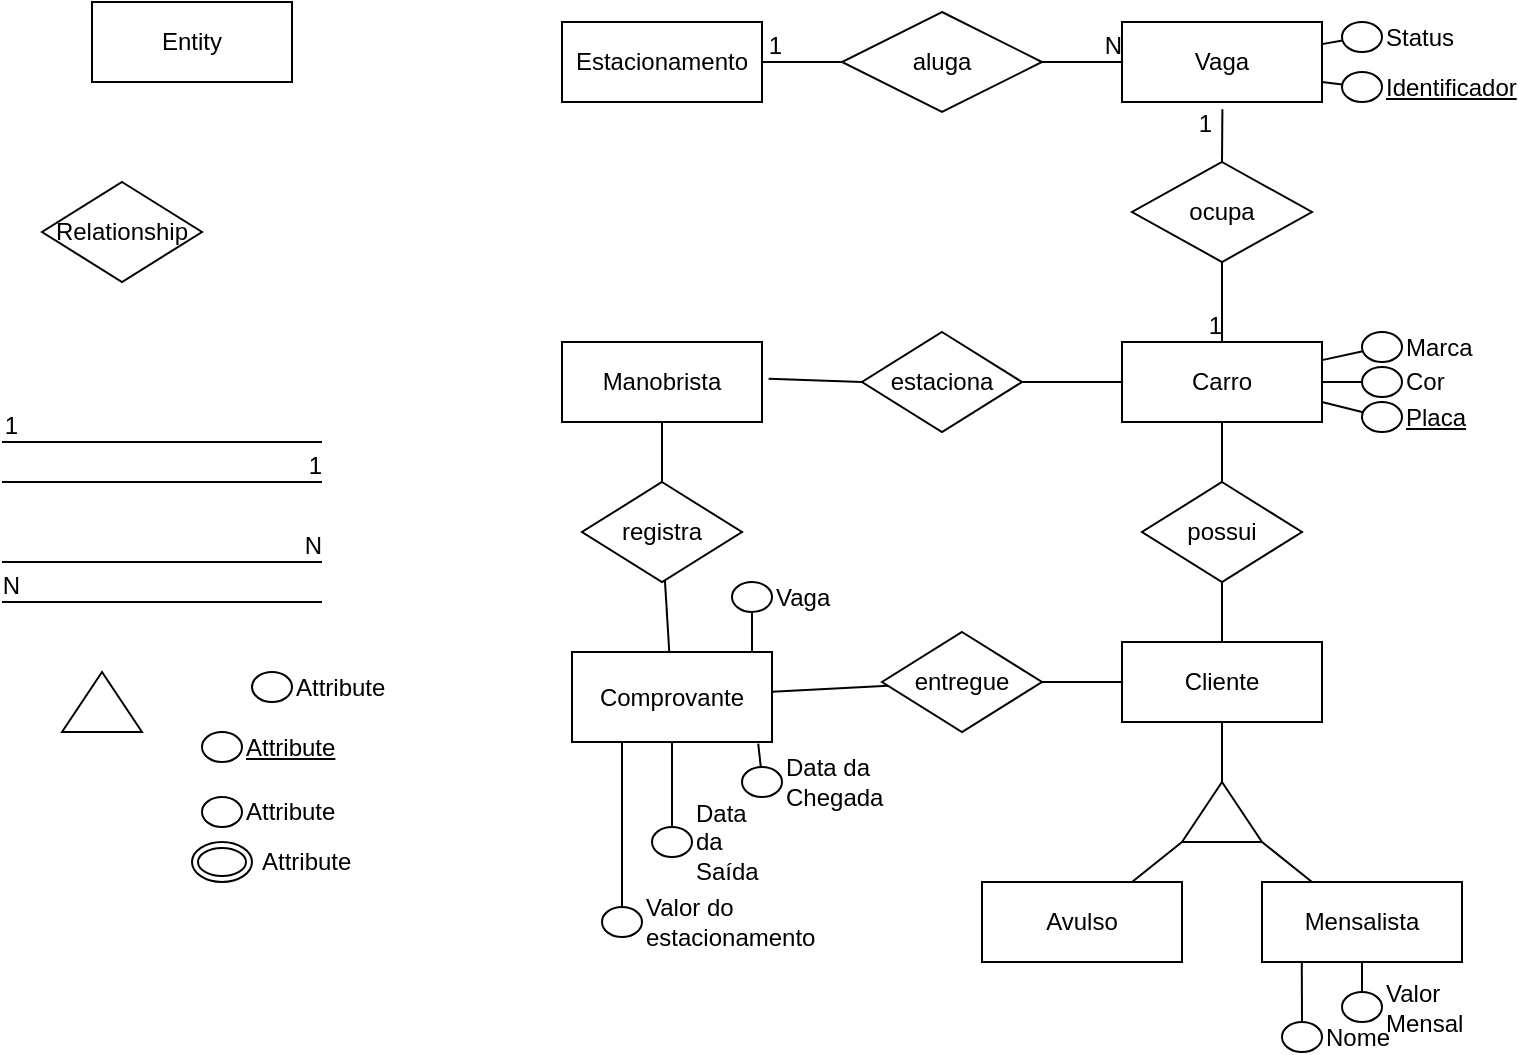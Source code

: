 <mxfile version="15.2.9" type="github">
  <diagram id="R2lEEEUBdFMjLlhIrx00" name="Page-1">
    <mxGraphModel dx="751" dy="360" grid="1" gridSize="10" guides="1" tooltips="1" connect="1" arrows="1" fold="1" page="1" pageScale="1" pageWidth="850" pageHeight="1100" math="0" shadow="0" extFonts="Permanent Marker^https://fonts.googleapis.com/css?family=Permanent+Marker">
      <root>
        <mxCell id="0" />
        <mxCell id="1" parent="0" />
        <mxCell id="IRb0_hJA0BpMfaac0e4a-1" value="Entity" style="whiteSpace=wrap;html=1;align=center;" parent="1" vertex="1">
          <mxGeometry x="95" y="10" width="100" height="40" as="geometry" />
        </mxCell>
        <mxCell id="IRb0_hJA0BpMfaac0e4a-2" value="Relationship" style="shape=rhombus;perimeter=rhombusPerimeter;whiteSpace=wrap;html=1;align=center;" parent="1" vertex="1">
          <mxGeometry x="70" y="100" width="80" height="50" as="geometry" />
        </mxCell>
        <mxCell id="IRb0_hJA0BpMfaac0e4a-3" value="Attribute" style="ellipse;whiteSpace=wrap;html=1;align=left;spacingLeft=20;" parent="1" vertex="1">
          <mxGeometry x="175" y="345" width="20" height="15" as="geometry" />
        </mxCell>
        <mxCell id="IRb0_hJA0BpMfaac0e4a-5" value="" style="endArrow=none;html=1;rounded=0;" parent="1" edge="1">
          <mxGeometry relative="1" as="geometry">
            <mxPoint x="210" y="230" as="sourcePoint" />
            <mxPoint x="50" y="230" as="targetPoint" />
          </mxGeometry>
        </mxCell>
        <mxCell id="IRb0_hJA0BpMfaac0e4a-6" value="1" style="resizable=0;html=1;align=right;verticalAlign=bottom;" parent="IRb0_hJA0BpMfaac0e4a-5" connectable="0" vertex="1">
          <mxGeometry x="1" relative="1" as="geometry">
            <mxPoint x="8" as="offset" />
          </mxGeometry>
        </mxCell>
        <mxCell id="IRb0_hJA0BpMfaac0e4a-7" value="" style="endArrow=none;html=1;rounded=0;" parent="1" edge="1">
          <mxGeometry relative="1" as="geometry">
            <mxPoint x="50" y="290" as="sourcePoint" />
            <mxPoint x="210" y="290" as="targetPoint" />
          </mxGeometry>
        </mxCell>
        <mxCell id="IRb0_hJA0BpMfaac0e4a-8" value="N" style="resizable=0;html=1;align=right;verticalAlign=bottom;" parent="IRb0_hJA0BpMfaac0e4a-7" connectable="0" vertex="1">
          <mxGeometry x="1" relative="1" as="geometry" />
        </mxCell>
        <mxCell id="IRb0_hJA0BpMfaac0e4a-9" value="" style="verticalLabelPosition=bottom;verticalAlign=top;html=1;shape=mxgraph.basic.acute_triangle;dx=0.5;" parent="1" vertex="1">
          <mxGeometry x="80" y="345" width="40" height="30" as="geometry" />
        </mxCell>
        <mxCell id="IRb0_hJA0BpMfaac0e4a-10" value="Estacionamento" style="whiteSpace=wrap;html=1;align=center;" parent="1" vertex="1">
          <mxGeometry x="330" y="20" width="100" height="40" as="geometry" />
        </mxCell>
        <mxCell id="IRb0_hJA0BpMfaac0e4a-48" value="" style="edgeStyle=none;rounded=0;orthogonalLoop=1;jettySize=auto;html=1;endArrow=none;endFill=0;" parent="1" source="IRb0_hJA0BpMfaac0e4a-11" target="IRb0_hJA0BpMfaac0e4a-46" edge="1">
          <mxGeometry relative="1" as="geometry" />
        </mxCell>
        <mxCell id="IRb0_hJA0BpMfaac0e4a-11" value="Cliente" style="whiteSpace=wrap;html=1;align=center;" parent="1" vertex="1">
          <mxGeometry x="610" y="330" width="100" height="40" as="geometry" />
        </mxCell>
        <mxCell id="IRb0_hJA0BpMfaac0e4a-12" value="Vaga" style="whiteSpace=wrap;html=1;align=center;" parent="1" vertex="1">
          <mxGeometry x="610" y="20" width="100" height="40" as="geometry" />
        </mxCell>
        <mxCell id="IRb0_hJA0BpMfaac0e4a-13" value="Comprovante" style="whiteSpace=wrap;html=1;align=center;" parent="1" vertex="1">
          <mxGeometry x="335" y="335" width="100" height="45" as="geometry" />
        </mxCell>
        <mxCell id="IRb0_hJA0BpMfaac0e4a-38" value="" style="edgeStyle=none;rounded=0;orthogonalLoop=1;jettySize=auto;html=1;endArrow=none;endFill=0;" parent="1" source="IRb0_hJA0BpMfaac0e4a-14" target="IRb0_hJA0BpMfaac0e4a-37" edge="1">
          <mxGeometry relative="1" as="geometry" />
        </mxCell>
        <mxCell id="IRb0_hJA0BpMfaac0e4a-14" value="Manobrista" style="whiteSpace=wrap;html=1;align=center;" parent="1" vertex="1">
          <mxGeometry x="330" y="180" width="100" height="40" as="geometry" />
        </mxCell>
        <mxCell id="IRb0_hJA0BpMfaac0e4a-15" value="Carro" style="whiteSpace=wrap;html=1;align=center;" parent="1" vertex="1">
          <mxGeometry x="610" y="180" width="100" height="40" as="geometry" />
        </mxCell>
        <mxCell id="IRb0_hJA0BpMfaac0e4a-16" value="aluga" style="shape=rhombus;perimeter=rhombusPerimeter;whiteSpace=wrap;html=1;align=center;" parent="1" vertex="1">
          <mxGeometry x="470" y="15" width="100" height="50" as="geometry" />
        </mxCell>
        <mxCell id="IRb0_hJA0BpMfaac0e4a-20" value="" style="endArrow=none;html=1;rounded=0;entryX=1;entryY=0.5;entryDx=0;entryDy=0;exitX=0;exitY=0.5;exitDx=0;exitDy=0;" parent="1" source="IRb0_hJA0BpMfaac0e4a-16" target="IRb0_hJA0BpMfaac0e4a-10" edge="1">
          <mxGeometry relative="1" as="geometry">
            <mxPoint x="600" y="39.76" as="sourcePoint" />
            <mxPoint x="440" y="39.76" as="targetPoint" />
          </mxGeometry>
        </mxCell>
        <mxCell id="IRb0_hJA0BpMfaac0e4a-21" value="1" style="resizable=0;html=1;align=right;verticalAlign=bottom;" parent="IRb0_hJA0BpMfaac0e4a-20" connectable="0" vertex="1">
          <mxGeometry x="1" relative="1" as="geometry">
            <mxPoint x="10" as="offset" />
          </mxGeometry>
        </mxCell>
        <mxCell id="IRb0_hJA0BpMfaac0e4a-22" value="" style="endArrow=none;html=1;rounded=0;exitX=1;exitY=0.5;exitDx=0;exitDy=0;" parent="1" source="IRb0_hJA0BpMfaac0e4a-16" edge="1">
          <mxGeometry relative="1" as="geometry">
            <mxPoint x="580" y="39.76" as="sourcePoint" />
            <mxPoint x="610" y="40" as="targetPoint" />
          </mxGeometry>
        </mxCell>
        <mxCell id="IRb0_hJA0BpMfaac0e4a-23" value="N" style="resizable=0;html=1;align=right;verticalAlign=bottom;" parent="IRb0_hJA0BpMfaac0e4a-22" connectable="0" vertex="1">
          <mxGeometry x="1" relative="1" as="geometry" />
        </mxCell>
        <mxCell id="IRb0_hJA0BpMfaac0e4a-24" value="ocupa" style="shape=rhombus;perimeter=rhombusPerimeter;whiteSpace=wrap;html=1;align=center;" parent="1" vertex="1">
          <mxGeometry x="615" y="90" width="90" height="50" as="geometry" />
        </mxCell>
        <mxCell id="IRb0_hJA0BpMfaac0e4a-25" value="" style="endArrow=none;html=1;rounded=0;entryX=0.502;entryY=1.09;entryDx=0;entryDy=0;entryPerimeter=0;exitX=0.5;exitY=0;exitDx=0;exitDy=0;" parent="1" source="IRb0_hJA0BpMfaac0e4a-24" target="IRb0_hJA0BpMfaac0e4a-12" edge="1">
          <mxGeometry relative="1" as="geometry">
            <mxPoint x="900" y="90" as="sourcePoint" />
            <mxPoint x="740" y="90" as="targetPoint" />
          </mxGeometry>
        </mxCell>
        <mxCell id="IRb0_hJA0BpMfaac0e4a-26" value="1" style="resizable=0;html=1;align=right;verticalAlign=bottom;" parent="IRb0_hJA0BpMfaac0e4a-25" connectable="0" vertex="1">
          <mxGeometry x="1" relative="1" as="geometry">
            <mxPoint x="-5" y="16" as="offset" />
          </mxGeometry>
        </mxCell>
        <mxCell id="IRb0_hJA0BpMfaac0e4a-27" value="" style="endArrow=none;html=1;rounded=0;" parent="1" edge="1">
          <mxGeometry relative="1" as="geometry">
            <mxPoint x="50" y="250" as="sourcePoint" />
            <mxPoint x="210" y="250" as="targetPoint" />
          </mxGeometry>
        </mxCell>
        <mxCell id="IRb0_hJA0BpMfaac0e4a-28" value="1" style="resizable=0;html=1;align=right;verticalAlign=bottom;" parent="IRb0_hJA0BpMfaac0e4a-27" connectable="0" vertex="1">
          <mxGeometry x="1" relative="1" as="geometry" />
        </mxCell>
        <mxCell id="IRb0_hJA0BpMfaac0e4a-29" value="" style="endArrow=none;html=1;rounded=0;" parent="1" edge="1">
          <mxGeometry relative="1" as="geometry">
            <mxPoint x="210" y="310" as="sourcePoint" />
            <mxPoint x="50" y="310" as="targetPoint" />
          </mxGeometry>
        </mxCell>
        <mxCell id="IRb0_hJA0BpMfaac0e4a-30" value="N" style="resizable=0;html=1;align=right;verticalAlign=bottom;" parent="IRb0_hJA0BpMfaac0e4a-29" connectable="0" vertex="1">
          <mxGeometry x="1" relative="1" as="geometry">
            <mxPoint x="9" as="offset" />
          </mxGeometry>
        </mxCell>
        <mxCell id="IRb0_hJA0BpMfaac0e4a-31" value="" style="endArrow=none;html=1;rounded=0;exitX=0.5;exitY=1;exitDx=0;exitDy=0;entryX=0.5;entryY=0;entryDx=0;entryDy=0;" parent="1" source="IRb0_hJA0BpMfaac0e4a-24" target="IRb0_hJA0BpMfaac0e4a-15" edge="1">
          <mxGeometry relative="1" as="geometry">
            <mxPoint x="545" y="160" as="sourcePoint" />
            <mxPoint x="705" y="160" as="targetPoint" />
          </mxGeometry>
        </mxCell>
        <mxCell id="IRb0_hJA0BpMfaac0e4a-32" value="1" style="resizable=0;html=1;align=right;verticalAlign=bottom;" parent="IRb0_hJA0BpMfaac0e4a-31" connectable="0" vertex="1">
          <mxGeometry x="1" relative="1" as="geometry" />
        </mxCell>
        <mxCell id="IRb0_hJA0BpMfaac0e4a-35" style="edgeStyle=orthogonalEdgeStyle;rounded=0;orthogonalLoop=1;jettySize=auto;html=1;entryX=0.5;entryY=1;entryDx=0;entryDy=0;endArrow=none;endFill=0;" parent="1" source="IRb0_hJA0BpMfaac0e4a-33" target="IRb0_hJA0BpMfaac0e4a-15" edge="1">
          <mxGeometry relative="1" as="geometry" />
        </mxCell>
        <mxCell id="IRb0_hJA0BpMfaac0e4a-36" value="" style="rounded=0;orthogonalLoop=1;jettySize=auto;html=1;endArrow=none;endFill=0;" parent="1" source="IRb0_hJA0BpMfaac0e4a-33" target="IRb0_hJA0BpMfaac0e4a-11" edge="1">
          <mxGeometry relative="1" as="geometry" />
        </mxCell>
        <mxCell id="IRb0_hJA0BpMfaac0e4a-33" value="possui" style="shape=rhombus;perimeter=rhombusPerimeter;whiteSpace=wrap;html=1;align=center;" parent="1" vertex="1">
          <mxGeometry x="620" y="250" width="80" height="50" as="geometry" />
        </mxCell>
        <mxCell id="IRb0_hJA0BpMfaac0e4a-39" value="" style="edgeStyle=none;rounded=0;orthogonalLoop=1;jettySize=auto;html=1;endArrow=none;endFill=0;" parent="1" source="IRb0_hJA0BpMfaac0e4a-37" target="IRb0_hJA0BpMfaac0e4a-13" edge="1">
          <mxGeometry relative="1" as="geometry" />
        </mxCell>
        <mxCell id="IRb0_hJA0BpMfaac0e4a-37" value="registra" style="shape=rhombus;perimeter=rhombusPerimeter;whiteSpace=wrap;html=1;align=center;" parent="1" vertex="1">
          <mxGeometry x="340" y="250" width="80" height="50" as="geometry" />
        </mxCell>
        <mxCell id="IRb0_hJA0BpMfaac0e4a-41" value="" style="edgeStyle=none;rounded=0;orthogonalLoop=1;jettySize=auto;html=1;endArrow=none;endFill=0;" parent="1" source="IRb0_hJA0BpMfaac0e4a-40" target="IRb0_hJA0BpMfaac0e4a-13" edge="1">
          <mxGeometry relative="1" as="geometry" />
        </mxCell>
        <mxCell id="IRb0_hJA0BpMfaac0e4a-42" value="" style="edgeStyle=none;rounded=0;orthogonalLoop=1;jettySize=auto;html=1;endArrow=none;endFill=0;" parent="1" source="IRb0_hJA0BpMfaac0e4a-40" target="IRb0_hJA0BpMfaac0e4a-11" edge="1">
          <mxGeometry relative="1" as="geometry" />
        </mxCell>
        <mxCell id="IRb0_hJA0BpMfaac0e4a-40" value="entregue" style="shape=rhombus;perimeter=rhombusPerimeter;whiteSpace=wrap;html=1;align=center;" parent="1" vertex="1">
          <mxGeometry x="490" y="325" width="80" height="50" as="geometry" />
        </mxCell>
        <mxCell id="IRb0_hJA0BpMfaac0e4a-44" style="edgeStyle=none;rounded=0;orthogonalLoop=1;jettySize=auto;html=1;entryX=1.033;entryY=0.46;entryDx=0;entryDy=0;entryPerimeter=0;endArrow=none;endFill=0;exitX=0;exitY=0.5;exitDx=0;exitDy=0;" parent="1" source="IRb0_hJA0BpMfaac0e4a-43" target="IRb0_hJA0BpMfaac0e4a-14" edge="1">
          <mxGeometry relative="1" as="geometry" />
        </mxCell>
        <mxCell id="IRb0_hJA0BpMfaac0e4a-45" style="edgeStyle=none;rounded=0;orthogonalLoop=1;jettySize=auto;html=1;endArrow=none;endFill=0;entryX=0;entryY=0.5;entryDx=0;entryDy=0;" parent="1" source="IRb0_hJA0BpMfaac0e4a-43" target="IRb0_hJA0BpMfaac0e4a-15" edge="1">
          <mxGeometry relative="1" as="geometry">
            <mxPoint x="590" y="200" as="targetPoint" />
          </mxGeometry>
        </mxCell>
        <mxCell id="IRb0_hJA0BpMfaac0e4a-43" value="estaciona" style="shape=rhombus;perimeter=rhombusPerimeter;whiteSpace=wrap;html=1;align=center;" parent="1" vertex="1">
          <mxGeometry x="480" y="175" width="80" height="50" as="geometry" />
        </mxCell>
        <mxCell id="IRb0_hJA0BpMfaac0e4a-46" value="" style="verticalLabelPosition=bottom;verticalAlign=top;html=1;shape=mxgraph.basic.acute_triangle;dx=0.5;" parent="1" vertex="1">
          <mxGeometry x="640" y="400" width="40" height="30" as="geometry" />
        </mxCell>
        <mxCell id="IRb0_hJA0BpMfaac0e4a-51" style="edgeStyle=none;rounded=0;orthogonalLoop=1;jettySize=auto;html=1;entryX=0;entryY=1;entryDx=0;entryDy=0;entryPerimeter=0;endArrow=none;endFill=0;" parent="1" source="IRb0_hJA0BpMfaac0e4a-49" target="IRb0_hJA0BpMfaac0e4a-46" edge="1">
          <mxGeometry relative="1" as="geometry" />
        </mxCell>
        <mxCell id="IRb0_hJA0BpMfaac0e4a-49" value="Avulso" style="whiteSpace=wrap;html=1;align=center;" parent="1" vertex="1">
          <mxGeometry x="540" y="450" width="100" height="40" as="geometry" />
        </mxCell>
        <mxCell id="IRb0_hJA0BpMfaac0e4a-52" style="edgeStyle=none;rounded=0;orthogonalLoop=1;jettySize=auto;html=1;entryX=1;entryY=1;entryDx=0;entryDy=0;entryPerimeter=0;endArrow=none;endFill=0;" parent="1" source="IRb0_hJA0BpMfaac0e4a-50" target="IRb0_hJA0BpMfaac0e4a-46" edge="1">
          <mxGeometry relative="1" as="geometry" />
        </mxCell>
        <mxCell id="IRb0_hJA0BpMfaac0e4a-50" value="Mensalista" style="whiteSpace=wrap;html=1;align=center;" parent="1" vertex="1">
          <mxGeometry x="680" y="450" width="100" height="40" as="geometry" />
        </mxCell>
        <mxCell id="IRb0_hJA0BpMfaac0e4a-54" value="Attribute" style="ellipse;whiteSpace=wrap;html=1;align=left;spacingLeft=20;fontStyle=4" parent="1" vertex="1">
          <mxGeometry x="150" y="375" width="20" height="15" as="geometry" />
        </mxCell>
        <mxCell id="IRb0_hJA0BpMfaac0e4a-55" value="Attribute" style="ellipse;whiteSpace=wrap;html=1;align=left;spacingLeft=20;fontStyle=0;" parent="1" vertex="1">
          <mxGeometry x="150" y="407.5" width="20" height="15" as="geometry" />
        </mxCell>
        <mxCell id="IRb0_hJA0BpMfaac0e4a-57" value="Attribute" style="ellipse;shape=doubleEllipse;margin=3;whiteSpace=wrap;html=1;align=left;sketch=0;spacingLeft=30;" parent="1" vertex="1">
          <mxGeometry x="145" y="430" width="30" height="20" as="geometry" />
        </mxCell>
        <mxCell id="IRb0_hJA0BpMfaac0e4a-59" style="edgeStyle=none;rounded=0;orthogonalLoop=1;jettySize=auto;html=1;entryX=0.199;entryY=1.011;entryDx=0;entryDy=0;entryPerimeter=0;endArrow=none;endFill=0;" parent="1" source="IRb0_hJA0BpMfaac0e4a-58" target="IRb0_hJA0BpMfaac0e4a-50" edge="1">
          <mxGeometry relative="1" as="geometry" />
        </mxCell>
        <mxCell id="IRb0_hJA0BpMfaac0e4a-58" value="Nome" style="ellipse;whiteSpace=wrap;html=1;align=left;spacingLeft=20;" parent="1" vertex="1">
          <mxGeometry x="690" y="520" width="20" height="15" as="geometry" />
        </mxCell>
        <mxCell id="IRb0_hJA0BpMfaac0e4a-61" value="" style="edgeStyle=none;rounded=0;orthogonalLoop=1;jettySize=auto;html=1;endArrow=none;endFill=0;" parent="1" source="IRb0_hJA0BpMfaac0e4a-60" target="IRb0_hJA0BpMfaac0e4a-50" edge="1">
          <mxGeometry relative="1" as="geometry" />
        </mxCell>
        <mxCell id="IRb0_hJA0BpMfaac0e4a-60" value="Valor Mensal" style="ellipse;whiteSpace=wrap;html=1;align=left;spacingLeft=20;" parent="1" vertex="1">
          <mxGeometry x="720" y="505" width="20" height="15" as="geometry" />
        </mxCell>
        <mxCell id="IRb0_hJA0BpMfaac0e4a-66" value="" style="edgeStyle=none;rounded=0;orthogonalLoop=1;jettySize=auto;html=1;endArrow=none;endFill=0;" parent="1" source="IRb0_hJA0BpMfaac0e4a-62" target="IRb0_hJA0BpMfaac0e4a-15" edge="1">
          <mxGeometry relative="1" as="geometry" />
        </mxCell>
        <mxCell id="IRb0_hJA0BpMfaac0e4a-62" value="Cor" style="ellipse;whiteSpace=wrap;html=1;align=left;spacingLeft=20;" parent="1" vertex="1">
          <mxGeometry x="730" y="192.5" width="20" height="15" as="geometry" />
        </mxCell>
        <mxCell id="IRb0_hJA0BpMfaac0e4a-68" style="edgeStyle=none;rounded=0;orthogonalLoop=1;jettySize=auto;html=1;entryX=1;entryY=0.75;entryDx=0;entryDy=0;endArrow=none;endFill=0;" parent="1" source="IRb0_hJA0BpMfaac0e4a-63" target="IRb0_hJA0BpMfaac0e4a-15" edge="1">
          <mxGeometry relative="1" as="geometry" />
        </mxCell>
        <mxCell id="IRb0_hJA0BpMfaac0e4a-63" value="&lt;u&gt;Placa&lt;/u&gt;" style="ellipse;whiteSpace=wrap;html=1;align=left;spacingLeft=20;" parent="1" vertex="1">
          <mxGeometry x="730" y="210" width="20" height="15" as="geometry" />
        </mxCell>
        <mxCell id="IRb0_hJA0BpMfaac0e4a-65" value="" style="edgeStyle=none;rounded=0;orthogonalLoop=1;jettySize=auto;html=1;endArrow=none;endFill=0;" parent="1" source="IRb0_hJA0BpMfaac0e4a-64" target="IRb0_hJA0BpMfaac0e4a-15" edge="1">
          <mxGeometry relative="1" as="geometry" />
        </mxCell>
        <mxCell id="IRb0_hJA0BpMfaac0e4a-64" value="Marca" style="ellipse;whiteSpace=wrap;html=1;align=left;spacingLeft=20;" parent="1" vertex="1">
          <mxGeometry x="730" y="175" width="20" height="15" as="geometry" />
        </mxCell>
        <mxCell id="IRb0_hJA0BpMfaac0e4a-73" style="edgeStyle=none;rounded=0;orthogonalLoop=1;jettySize=auto;html=1;entryX=1;entryY=0.75;entryDx=0;entryDy=0;endArrow=none;endFill=0;" parent="1" source="IRb0_hJA0BpMfaac0e4a-69" target="IRb0_hJA0BpMfaac0e4a-12" edge="1">
          <mxGeometry relative="1" as="geometry" />
        </mxCell>
        <mxCell id="IRb0_hJA0BpMfaac0e4a-69" value="&lt;u&gt;Identificador&lt;/u&gt;" style="ellipse;whiteSpace=wrap;html=1;align=left;spacingLeft=20;" parent="1" vertex="1">
          <mxGeometry x="720" y="45" width="20" height="15" as="geometry" />
        </mxCell>
        <mxCell id="IRb0_hJA0BpMfaac0e4a-71" value="" style="edgeStyle=none;rounded=0;orthogonalLoop=1;jettySize=auto;html=1;endArrow=none;endFill=0;" parent="1" source="IRb0_hJA0BpMfaac0e4a-70" target="IRb0_hJA0BpMfaac0e4a-12" edge="1">
          <mxGeometry relative="1" as="geometry" />
        </mxCell>
        <mxCell id="IRb0_hJA0BpMfaac0e4a-70" value="Status" style="ellipse;whiteSpace=wrap;html=1;align=left;spacingLeft=20;" parent="1" vertex="1">
          <mxGeometry x="720" y="20" width="20" height="15" as="geometry" />
        </mxCell>
        <mxCell id="34rSE4mV3jUL22aOmv4Z-1" style="edgeStyle=none;rounded=0;orthogonalLoop=1;jettySize=auto;html=1;endArrow=none;endFill=0;entryX=0.931;entryY=1.018;entryDx=0;entryDy=0;entryPerimeter=0;" edge="1" parent="1" source="34rSE4mV3jUL22aOmv4Z-2" target="IRb0_hJA0BpMfaac0e4a-13">
          <mxGeometry relative="1" as="geometry">
            <mxPoint x="345" y="380" as="targetPoint" />
          </mxGeometry>
        </mxCell>
        <mxCell id="34rSE4mV3jUL22aOmv4Z-2" value="Data da Chegada" style="ellipse;whiteSpace=wrap;html=1;align=left;spacingLeft=20;" vertex="1" parent="1">
          <mxGeometry x="420" y="392.5" width="20" height="15" as="geometry" />
        </mxCell>
        <mxCell id="34rSE4mV3jUL22aOmv4Z-6" value="" style="edgeStyle=orthogonalEdgeStyle;rounded=0;orthogonalLoop=1;jettySize=auto;html=1;entryX=0.5;entryY=1;entryDx=0;entryDy=0;endArrow=none;endFill=0;" edge="1" parent="1" source="34rSE4mV3jUL22aOmv4Z-4" target="IRb0_hJA0BpMfaac0e4a-13">
          <mxGeometry relative="1" as="geometry" />
        </mxCell>
        <mxCell id="34rSE4mV3jUL22aOmv4Z-4" value="Data da Saída" style="ellipse;whiteSpace=wrap;html=1;align=left;spacingLeft=20;" vertex="1" parent="1">
          <mxGeometry x="375" y="422.5" width="20" height="15" as="geometry" />
        </mxCell>
        <mxCell id="34rSE4mV3jUL22aOmv4Z-8" style="edgeStyle=orthogonalEdgeStyle;rounded=0;orthogonalLoop=1;jettySize=auto;html=1;entryX=0.904;entryY=0.005;entryDx=0;entryDy=0;entryPerimeter=0;endArrow=none;endFill=0;" edge="1" parent="1" source="34rSE4mV3jUL22aOmv4Z-7" target="IRb0_hJA0BpMfaac0e4a-13">
          <mxGeometry relative="1" as="geometry" />
        </mxCell>
        <mxCell id="34rSE4mV3jUL22aOmv4Z-7" value="Vaga" style="ellipse;whiteSpace=wrap;html=1;align=left;spacingLeft=20;" vertex="1" parent="1">
          <mxGeometry x="415" y="300" width="20" height="15" as="geometry" />
        </mxCell>
        <mxCell id="34rSE4mV3jUL22aOmv4Z-15" style="edgeStyle=none;rounded=0;orthogonalLoop=1;jettySize=auto;html=1;entryX=0.25;entryY=1;entryDx=0;entryDy=0;endArrow=none;endFill=0;" edge="1" parent="1" source="34rSE4mV3jUL22aOmv4Z-13" target="IRb0_hJA0BpMfaac0e4a-13">
          <mxGeometry relative="1" as="geometry" />
        </mxCell>
        <mxCell id="34rSE4mV3jUL22aOmv4Z-13" value="Valor do estacionamento" style="ellipse;whiteSpace=wrap;html=1;align=left;spacingLeft=20;" vertex="1" parent="1">
          <mxGeometry x="350" y="462.5" width="20" height="15" as="geometry" />
        </mxCell>
      </root>
    </mxGraphModel>
  </diagram>
</mxfile>
